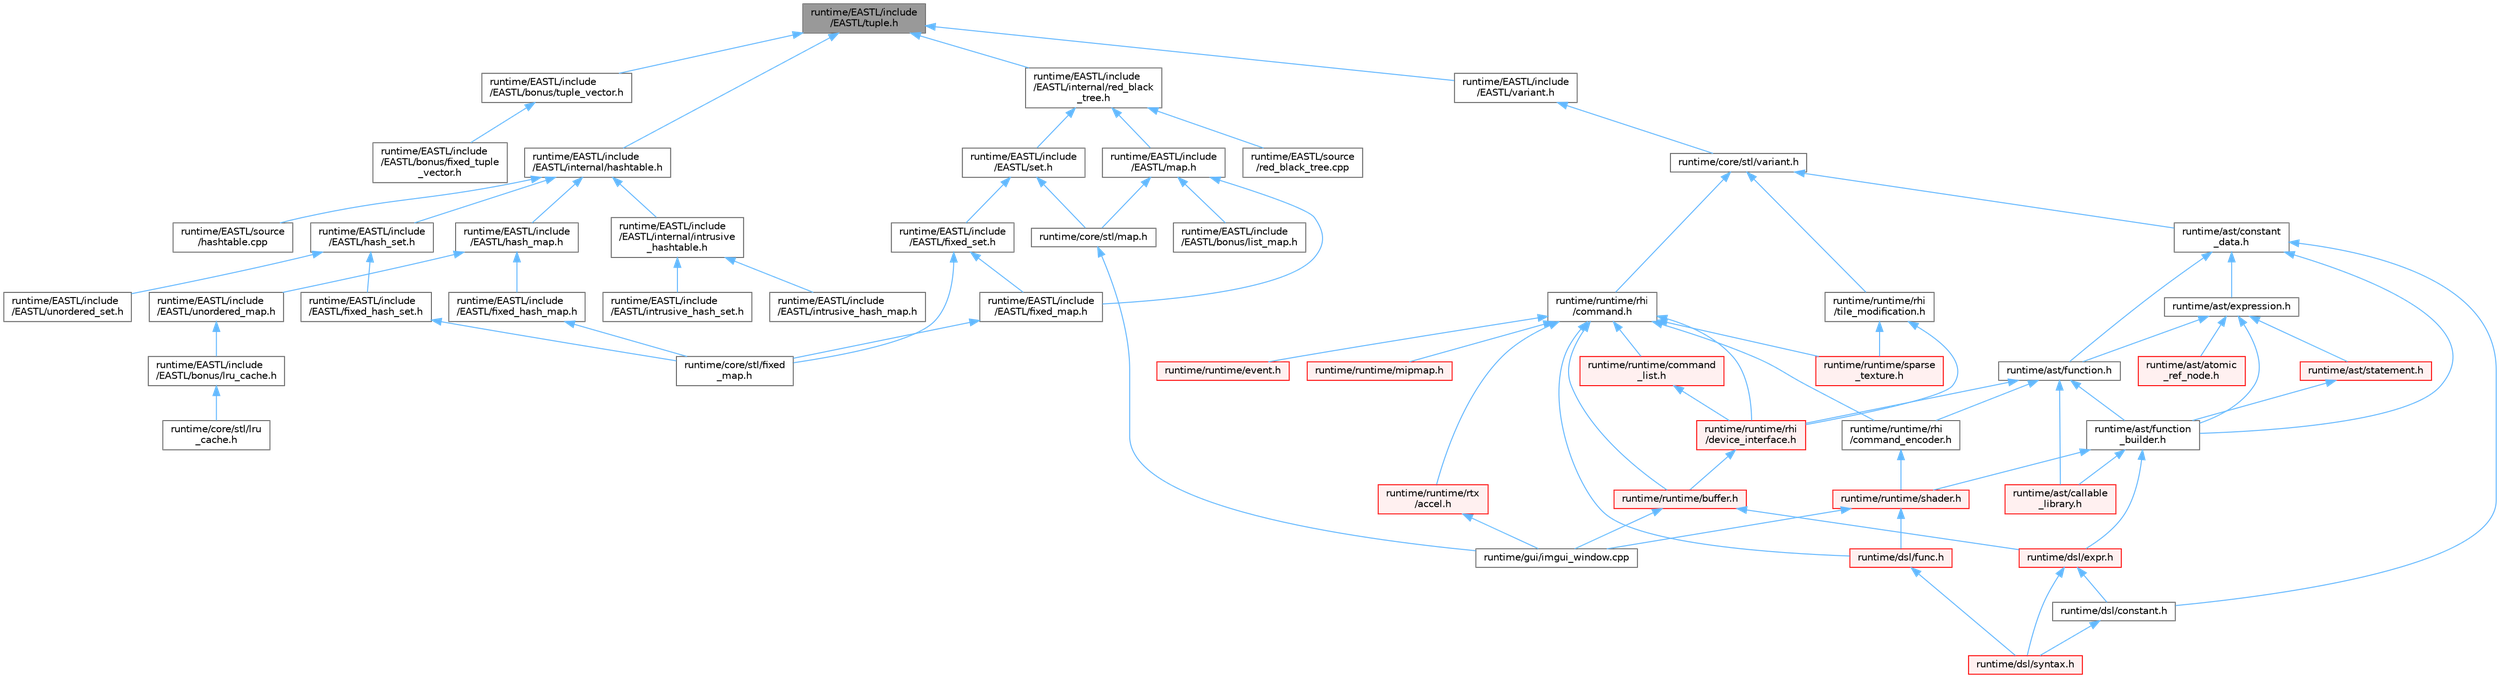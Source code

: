 digraph "runtime/EASTL/include/EASTL/tuple.h"
{
 // LATEX_PDF_SIZE
  bgcolor="transparent";
  edge [fontname=Helvetica,fontsize=10,labelfontname=Helvetica,labelfontsize=10];
  node [fontname=Helvetica,fontsize=10,shape=box,height=0.2,width=0.4];
  Node1 [id="Node000001",label="runtime/EASTL/include\l/EASTL/tuple.h",height=0.2,width=0.4,color="gray40", fillcolor="grey60", style="filled", fontcolor="black",tooltip=" "];
  Node1 -> Node2 [id="edge1_Node000001_Node000002",dir="back",color="steelblue1",style="solid",tooltip=" "];
  Node2 [id="Node000002",label="runtime/EASTL/include\l/EASTL/bonus/tuple_vector.h",height=0.2,width=0.4,color="grey40", fillcolor="white", style="filled",URL="$tuple__vector_8h.html",tooltip=" "];
  Node2 -> Node3 [id="edge2_Node000002_Node000003",dir="back",color="steelblue1",style="solid",tooltip=" "];
  Node3 [id="Node000003",label="runtime/EASTL/include\l/EASTL/bonus/fixed_tuple\l_vector.h",height=0.2,width=0.4,color="grey40", fillcolor="white", style="filled",URL="$fixed__tuple__vector_8h.html",tooltip=" "];
  Node1 -> Node4 [id="edge3_Node000001_Node000004",dir="back",color="steelblue1",style="solid",tooltip=" "];
  Node4 [id="Node000004",label="runtime/EASTL/include\l/EASTL/internal/hashtable.h",height=0.2,width=0.4,color="grey40", fillcolor="white", style="filled",URL="$hashtable_8h.html",tooltip=" "];
  Node4 -> Node5 [id="edge4_Node000004_Node000005",dir="back",color="steelblue1",style="solid",tooltip=" "];
  Node5 [id="Node000005",label="runtime/EASTL/include\l/EASTL/hash_map.h",height=0.2,width=0.4,color="grey40", fillcolor="white", style="filled",URL="$hash__map_8h.html",tooltip=" "];
  Node5 -> Node6 [id="edge5_Node000005_Node000006",dir="back",color="steelblue1",style="solid",tooltip=" "];
  Node6 [id="Node000006",label="runtime/EASTL/include\l/EASTL/fixed_hash_map.h",height=0.2,width=0.4,color="grey40", fillcolor="white", style="filled",URL="$fixed__hash__map_8h.html",tooltip=" "];
  Node6 -> Node7 [id="edge6_Node000006_Node000007",dir="back",color="steelblue1",style="solid",tooltip=" "];
  Node7 [id="Node000007",label="runtime/core/stl/fixed\l_map.h",height=0.2,width=0.4,color="grey40", fillcolor="white", style="filled",URL="$core_2stl_2fixed__map_8h.html",tooltip=" "];
  Node5 -> Node8 [id="edge7_Node000005_Node000008",dir="back",color="steelblue1",style="solid",tooltip=" "];
  Node8 [id="Node000008",label="runtime/EASTL/include\l/EASTL/unordered_map.h",height=0.2,width=0.4,color="grey40", fillcolor="white", style="filled",URL="$_e_a_s_t_l_2include_2_e_a_s_t_l_2unordered__map_8h.html",tooltip=" "];
  Node8 -> Node9 [id="edge8_Node000008_Node000009",dir="back",color="steelblue1",style="solid",tooltip=" "];
  Node9 [id="Node000009",label="runtime/EASTL/include\l/EASTL/bonus/lru_cache.h",height=0.2,width=0.4,color="grey40", fillcolor="white", style="filled",URL="$_e_a_s_t_l_2include_2_e_a_s_t_l_2bonus_2lru__cache_8h.html",tooltip=" "];
  Node9 -> Node10 [id="edge9_Node000009_Node000010",dir="back",color="steelblue1",style="solid",tooltip=" "];
  Node10 [id="Node000010",label="runtime/core/stl/lru\l_cache.h",height=0.2,width=0.4,color="grey40", fillcolor="white", style="filled",URL="$core_2stl_2lru__cache_8h.html",tooltip=" "];
  Node4 -> Node11 [id="edge10_Node000004_Node000011",dir="back",color="steelblue1",style="solid",tooltip=" "];
  Node11 [id="Node000011",label="runtime/EASTL/include\l/EASTL/hash_set.h",height=0.2,width=0.4,color="grey40", fillcolor="white", style="filled",URL="$hash__set_8h.html",tooltip=" "];
  Node11 -> Node12 [id="edge11_Node000011_Node000012",dir="back",color="steelblue1",style="solid",tooltip=" "];
  Node12 [id="Node000012",label="runtime/EASTL/include\l/EASTL/fixed_hash_set.h",height=0.2,width=0.4,color="grey40", fillcolor="white", style="filled",URL="$fixed__hash__set_8h.html",tooltip=" "];
  Node12 -> Node7 [id="edge12_Node000012_Node000007",dir="back",color="steelblue1",style="solid",tooltip=" "];
  Node11 -> Node13 [id="edge13_Node000011_Node000013",dir="back",color="steelblue1",style="solid",tooltip=" "];
  Node13 [id="Node000013",label="runtime/EASTL/include\l/EASTL/unordered_set.h",height=0.2,width=0.4,color="grey40", fillcolor="white", style="filled",URL="$unordered__set_8h.html",tooltip=" "];
  Node4 -> Node14 [id="edge14_Node000004_Node000014",dir="back",color="steelblue1",style="solid",tooltip=" "];
  Node14 [id="Node000014",label="runtime/EASTL/include\l/EASTL/internal/intrusive\l_hashtable.h",height=0.2,width=0.4,color="grey40", fillcolor="white", style="filled",URL="$intrusive__hashtable_8h.html",tooltip=" "];
  Node14 -> Node15 [id="edge15_Node000014_Node000015",dir="back",color="steelblue1",style="solid",tooltip=" "];
  Node15 [id="Node000015",label="runtime/EASTL/include\l/EASTL/intrusive_hash_map.h",height=0.2,width=0.4,color="grey40", fillcolor="white", style="filled",URL="$intrusive__hash__map_8h.html",tooltip=" "];
  Node14 -> Node16 [id="edge16_Node000014_Node000016",dir="back",color="steelblue1",style="solid",tooltip=" "];
  Node16 [id="Node000016",label="runtime/EASTL/include\l/EASTL/intrusive_hash_set.h",height=0.2,width=0.4,color="grey40", fillcolor="white", style="filled",URL="$intrusive__hash__set_8h.html",tooltip=" "];
  Node4 -> Node17 [id="edge17_Node000004_Node000017",dir="back",color="steelblue1",style="solid",tooltip=" "];
  Node17 [id="Node000017",label="runtime/EASTL/source\l/hashtable.cpp",height=0.2,width=0.4,color="grey40", fillcolor="white", style="filled",URL="$hashtable_8cpp.html",tooltip=" "];
  Node1 -> Node18 [id="edge18_Node000001_Node000018",dir="back",color="steelblue1",style="solid",tooltip=" "];
  Node18 [id="Node000018",label="runtime/EASTL/include\l/EASTL/internal/red_black\l_tree.h",height=0.2,width=0.4,color="grey40", fillcolor="white", style="filled",URL="$red__black__tree_8h.html",tooltip=" "];
  Node18 -> Node19 [id="edge19_Node000018_Node000019",dir="back",color="steelblue1",style="solid",tooltip=" "];
  Node19 [id="Node000019",label="runtime/EASTL/include\l/EASTL/map.h",height=0.2,width=0.4,color="grey40", fillcolor="white", style="filled",URL="$_e_a_s_t_l_2include_2_e_a_s_t_l_2map_8h.html",tooltip=" "];
  Node19 -> Node20 [id="edge20_Node000019_Node000020",dir="back",color="steelblue1",style="solid",tooltip=" "];
  Node20 [id="Node000020",label="runtime/EASTL/include\l/EASTL/bonus/list_map.h",height=0.2,width=0.4,color="grey40", fillcolor="white", style="filled",URL="$list__map_8h.html",tooltip=" "];
  Node19 -> Node21 [id="edge21_Node000019_Node000021",dir="back",color="steelblue1",style="solid",tooltip=" "];
  Node21 [id="Node000021",label="runtime/EASTL/include\l/EASTL/fixed_map.h",height=0.2,width=0.4,color="grey40", fillcolor="white", style="filled",URL="$_e_a_s_t_l_2include_2_e_a_s_t_l_2fixed__map_8h.html",tooltip=" "];
  Node21 -> Node7 [id="edge22_Node000021_Node000007",dir="back",color="steelblue1",style="solid",tooltip=" "];
  Node19 -> Node22 [id="edge23_Node000019_Node000022",dir="back",color="steelblue1",style="solid",tooltip=" "];
  Node22 [id="Node000022",label="runtime/core/stl/map.h",height=0.2,width=0.4,color="grey40", fillcolor="white", style="filled",URL="$core_2stl_2map_8h.html",tooltip=" "];
  Node22 -> Node23 [id="edge24_Node000022_Node000023",dir="back",color="steelblue1",style="solid",tooltip=" "];
  Node23 [id="Node000023",label="runtime/gui/imgui_window.cpp",height=0.2,width=0.4,color="grey40", fillcolor="white", style="filled",URL="$imgui__window_8cpp.html",tooltip=" "];
  Node18 -> Node24 [id="edge25_Node000018_Node000024",dir="back",color="steelblue1",style="solid",tooltip=" "];
  Node24 [id="Node000024",label="runtime/EASTL/include\l/EASTL/set.h",height=0.2,width=0.4,color="grey40", fillcolor="white", style="filled",URL="$set_8h.html",tooltip=" "];
  Node24 -> Node25 [id="edge26_Node000024_Node000025",dir="back",color="steelblue1",style="solid",tooltip=" "];
  Node25 [id="Node000025",label="runtime/EASTL/include\l/EASTL/fixed_set.h",height=0.2,width=0.4,color="grey40", fillcolor="white", style="filled",URL="$fixed__set_8h.html",tooltip=" "];
  Node25 -> Node21 [id="edge27_Node000025_Node000021",dir="back",color="steelblue1",style="solid",tooltip=" "];
  Node25 -> Node7 [id="edge28_Node000025_Node000007",dir="back",color="steelblue1",style="solid",tooltip=" "];
  Node24 -> Node22 [id="edge29_Node000024_Node000022",dir="back",color="steelblue1",style="solid",tooltip=" "];
  Node18 -> Node26 [id="edge30_Node000018_Node000026",dir="back",color="steelblue1",style="solid",tooltip=" "];
  Node26 [id="Node000026",label="runtime/EASTL/source\l/red_black_tree.cpp",height=0.2,width=0.4,color="grey40", fillcolor="white", style="filled",URL="$red__black__tree_8cpp.html",tooltip=" "];
  Node1 -> Node27 [id="edge31_Node000001_Node000027",dir="back",color="steelblue1",style="solid",tooltip=" "];
  Node27 [id="Node000027",label="runtime/EASTL/include\l/EASTL/variant.h",height=0.2,width=0.4,color="grey40", fillcolor="white", style="filled",URL="$_e_a_s_t_l_2include_2_e_a_s_t_l_2variant_8h.html",tooltip=" "];
  Node27 -> Node28 [id="edge32_Node000027_Node000028",dir="back",color="steelblue1",style="solid",tooltip=" "];
  Node28 [id="Node000028",label="runtime/core/stl/variant.h",height=0.2,width=0.4,color="grey40", fillcolor="white", style="filled",URL="$core_2stl_2variant_8h.html",tooltip=" "];
  Node28 -> Node29 [id="edge33_Node000028_Node000029",dir="back",color="steelblue1",style="solid",tooltip=" "];
  Node29 [id="Node000029",label="runtime/ast/constant\l_data.h",height=0.2,width=0.4,color="grey40", fillcolor="white", style="filled",URL="$constant__data_8h.html",tooltip=" "];
  Node29 -> Node30 [id="edge34_Node000029_Node000030",dir="back",color="steelblue1",style="solid",tooltip=" "];
  Node30 [id="Node000030",label="runtime/ast/expression.h",height=0.2,width=0.4,color="grey40", fillcolor="white", style="filled",URL="$expression_8h.html",tooltip=" "];
  Node30 -> Node31 [id="edge35_Node000030_Node000031",dir="back",color="steelblue1",style="solid",tooltip=" "];
  Node31 [id="Node000031",label="runtime/ast/atomic\l_ref_node.h",height=0.2,width=0.4,color="red", fillcolor="#FFF0F0", style="filled",URL="$atomic__ref__node_8h.html",tooltip=" "];
  Node30 -> Node50 [id="edge36_Node000030_Node000050",dir="back",color="steelblue1",style="solid",tooltip=" "];
  Node50 [id="Node000050",label="runtime/ast/function.h",height=0.2,width=0.4,color="grey40", fillcolor="white", style="filled",URL="$ast_2function_8h.html",tooltip=" "];
  Node50 -> Node51 [id="edge37_Node000050_Node000051",dir="back",color="steelblue1",style="solid",tooltip=" "];
  Node51 [id="Node000051",label="runtime/ast/callable\l_library.h",height=0.2,width=0.4,color="red", fillcolor="#FFF0F0", style="filled",URL="$ast_2callable__library_8h.html",tooltip=" "];
  Node50 -> Node52 [id="edge38_Node000050_Node000052",dir="back",color="steelblue1",style="solid",tooltip=" "];
  Node52 [id="Node000052",label="runtime/ast/function\l_builder.h",height=0.2,width=0.4,color="grey40", fillcolor="white", style="filled",URL="$function__builder_8h.html",tooltip=" "];
  Node52 -> Node51 [id="edge39_Node000052_Node000051",dir="back",color="steelblue1",style="solid",tooltip=" "];
  Node52 -> Node53 [id="edge40_Node000052_Node000053",dir="back",color="steelblue1",style="solid",tooltip=" "];
  Node53 [id="Node000053",label="runtime/dsl/expr.h",height=0.2,width=0.4,color="red", fillcolor="#FFF0F0", style="filled",URL="$expr_8h.html",tooltip=" "];
  Node53 -> Node54 [id="edge41_Node000053_Node000054",dir="back",color="steelblue1",style="solid",tooltip=" "];
  Node54 [id="Node000054",label="runtime/dsl/constant.h",height=0.2,width=0.4,color="grey40", fillcolor="white", style="filled",URL="$constant_8h.html",tooltip=" "];
  Node54 -> Node36 [id="edge42_Node000054_Node000036",dir="back",color="steelblue1",style="solid",tooltip=" "];
  Node36 [id="Node000036",label="runtime/dsl/syntax.h",height=0.2,width=0.4,color="red", fillcolor="#FFF0F0", style="filled",URL="$syntax_8h.html",tooltip=" "];
  Node53 -> Node36 [id="edge43_Node000053_Node000036",dir="back",color="steelblue1",style="solid",tooltip=" "];
  Node52 -> Node63 [id="edge44_Node000052_Node000063",dir="back",color="steelblue1",style="solid",tooltip=" "];
  Node63 [id="Node000063",label="runtime/runtime/shader.h",height=0.2,width=0.4,color="red", fillcolor="#FFF0F0", style="filled",URL="$shader_8h.html",tooltip=" "];
  Node63 -> Node34 [id="edge45_Node000063_Node000034",dir="back",color="steelblue1",style="solid",tooltip=" "];
  Node34 [id="Node000034",label="runtime/dsl/func.h",height=0.2,width=0.4,color="red", fillcolor="#FFF0F0", style="filled",URL="$func_8h.html",tooltip=" "];
  Node34 -> Node36 [id="edge46_Node000034_Node000036",dir="back",color="steelblue1",style="solid",tooltip=" "];
  Node63 -> Node23 [id="edge47_Node000063_Node000023",dir="back",color="steelblue1",style="solid",tooltip=" "];
  Node50 -> Node64 [id="edge48_Node000050_Node000064",dir="back",color="steelblue1",style="solid",tooltip=" "];
  Node64 [id="Node000064",label="runtime/runtime/rhi\l/command_encoder.h",height=0.2,width=0.4,color="grey40", fillcolor="white", style="filled",URL="$command__encoder_8h.html",tooltip=" "];
  Node64 -> Node63 [id="edge49_Node000064_Node000063",dir="back",color="steelblue1",style="solid",tooltip=" "];
  Node50 -> Node65 [id="edge50_Node000050_Node000065",dir="back",color="steelblue1",style="solid",tooltip=" "];
  Node65 [id="Node000065",label="runtime/runtime/rhi\l/device_interface.h",height=0.2,width=0.4,color="red", fillcolor="#FFF0F0", style="filled",URL="$device__interface_8h.html",tooltip=" "];
  Node65 -> Node66 [id="edge51_Node000065_Node000066",dir="back",color="steelblue1",style="solid",tooltip=" "];
  Node66 [id="Node000066",label="runtime/runtime/buffer.h",height=0.2,width=0.4,color="red", fillcolor="#FFF0F0", style="filled",URL="$buffer_8h.html",tooltip=" "];
  Node66 -> Node53 [id="edge52_Node000066_Node000053",dir="back",color="steelblue1",style="solid",tooltip=" "];
  Node66 -> Node23 [id="edge53_Node000066_Node000023",dir="back",color="steelblue1",style="solid",tooltip=" "];
  Node30 -> Node52 [id="edge54_Node000030_Node000052",dir="back",color="steelblue1",style="solid",tooltip=" "];
  Node30 -> Node79 [id="edge55_Node000030_Node000079",dir="back",color="steelblue1",style="solid",tooltip=" "];
  Node79 [id="Node000079",label="runtime/ast/statement.h",height=0.2,width=0.4,color="red", fillcolor="#FFF0F0", style="filled",URL="$statement_8h.html",tooltip=" "];
  Node79 -> Node52 [id="edge56_Node000079_Node000052",dir="back",color="steelblue1",style="solid",tooltip=" "];
  Node29 -> Node50 [id="edge57_Node000029_Node000050",dir="back",color="steelblue1",style="solid",tooltip=" "];
  Node29 -> Node52 [id="edge58_Node000029_Node000052",dir="back",color="steelblue1",style="solid",tooltip=" "];
  Node29 -> Node54 [id="edge59_Node000029_Node000054",dir="back",color="steelblue1",style="solid",tooltip=" "];
  Node28 -> Node80 [id="edge60_Node000028_Node000080",dir="back",color="steelblue1",style="solid",tooltip=" "];
  Node80 [id="Node000080",label="runtime/runtime/rhi\l/command.h",height=0.2,width=0.4,color="grey40", fillcolor="white", style="filled",URL="$command_8h.html",tooltip=" "];
  Node80 -> Node34 [id="edge61_Node000080_Node000034",dir="back",color="steelblue1",style="solid",tooltip=" "];
  Node80 -> Node66 [id="edge62_Node000080_Node000066",dir="back",color="steelblue1",style="solid",tooltip=" "];
  Node80 -> Node81 [id="edge63_Node000080_Node000081",dir="back",color="steelblue1",style="solid",tooltip=" "];
  Node81 [id="Node000081",label="runtime/runtime/command\l_list.h",height=0.2,width=0.4,color="red", fillcolor="#FFF0F0", style="filled",URL="$command__list_8h.html",tooltip=" "];
  Node81 -> Node65 [id="edge64_Node000081_Node000065",dir="back",color="steelblue1",style="solid",tooltip=" "];
  Node80 -> Node82 [id="edge65_Node000080_Node000082",dir="back",color="steelblue1",style="solid",tooltip=" "];
  Node82 [id="Node000082",label="runtime/runtime/event.h",height=0.2,width=0.4,color="red", fillcolor="#FFF0F0", style="filled",URL="$event_8h.html",tooltip=" "];
  Node80 -> Node83 [id="edge66_Node000080_Node000083",dir="back",color="steelblue1",style="solid",tooltip=" "];
  Node83 [id="Node000083",label="runtime/runtime/mipmap.h",height=0.2,width=0.4,color="red", fillcolor="#FFF0F0", style="filled",URL="$mipmap_8h.html",tooltip=" "];
  Node80 -> Node64 [id="edge67_Node000080_Node000064",dir="back",color="steelblue1",style="solid",tooltip=" "];
  Node80 -> Node65 [id="edge68_Node000080_Node000065",dir="back",color="steelblue1",style="solid",tooltip=" "];
  Node80 -> Node84 [id="edge69_Node000080_Node000084",dir="back",color="steelblue1",style="solid",tooltip=" "];
  Node84 [id="Node000084",label="runtime/runtime/rtx\l/accel.h",height=0.2,width=0.4,color="red", fillcolor="#FFF0F0", style="filled",URL="$runtime_2rtx_2accel_8h.html",tooltip=" "];
  Node84 -> Node23 [id="edge70_Node000084_Node000023",dir="back",color="steelblue1",style="solid",tooltip=" "];
  Node80 -> Node85 [id="edge71_Node000080_Node000085",dir="back",color="steelblue1",style="solid",tooltip=" "];
  Node85 [id="Node000085",label="runtime/runtime/sparse\l_texture.h",height=0.2,width=0.4,color="red", fillcolor="#FFF0F0", style="filled",URL="$sparse__texture_8h.html",tooltip=" "];
  Node28 -> Node86 [id="edge72_Node000028_Node000086",dir="back",color="steelblue1",style="solid",tooltip=" "];
  Node86 [id="Node000086",label="runtime/runtime/rhi\l/tile_modification.h",height=0.2,width=0.4,color="grey40", fillcolor="white", style="filled",URL="$tile__modification_8h.html",tooltip=" "];
  Node86 -> Node65 [id="edge73_Node000086_Node000065",dir="back",color="steelblue1",style="solid",tooltip=" "];
  Node86 -> Node85 [id="edge74_Node000086_Node000085",dir="back",color="steelblue1",style="solid",tooltip=" "];
}
